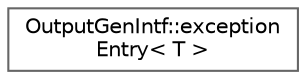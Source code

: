 digraph "Graphical Class Hierarchy"
{
 // INTERACTIVE_SVG=YES
 // LATEX_PDF_SIZE
  bgcolor="transparent";
  edge [fontname=Helvetica,fontsize=10,labelfontname=Helvetica,labelfontsize=10];
  node [fontname=Helvetica,fontsize=10,shape=box,height=0.2,width=0.4];
  rankdir="LR";
  Node0 [label="OutputGenIntf::exception\lEntry\< T \>",height=0.2,width=0.4,color="grey40", fillcolor="white", style="filled",URL="$d2/dbf/struct_output_gen_intf_1_1exception_entry.html",tooltip=" "];
}
